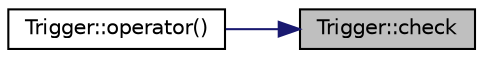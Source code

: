 digraph "Trigger::check"
{
 // LATEX_PDF_SIZE
  edge [fontname="Helvetica",fontsize="10",labelfontname="Helvetica",labelfontsize="10"];
  node [fontname="Helvetica",fontsize="10",shape=record];
  rankdir="RL";
  Node1 [label="Trigger::check",height=0.2,width=0.4,color="black", fillcolor="grey75", style="filled", fontcolor="black",tooltip=" "];
  Node1 -> Node2 [dir="back",color="midnightblue",fontsize="10",style="solid",fontname="Helvetica"];
  Node2 [label="Trigger::operator()",height=0.2,width=0.4,color="black", fillcolor="white", style="filled",URL="$class_trigger.html#ac2122aae6716c6bc85c923c0bb3497ba",tooltip=" "];
}

